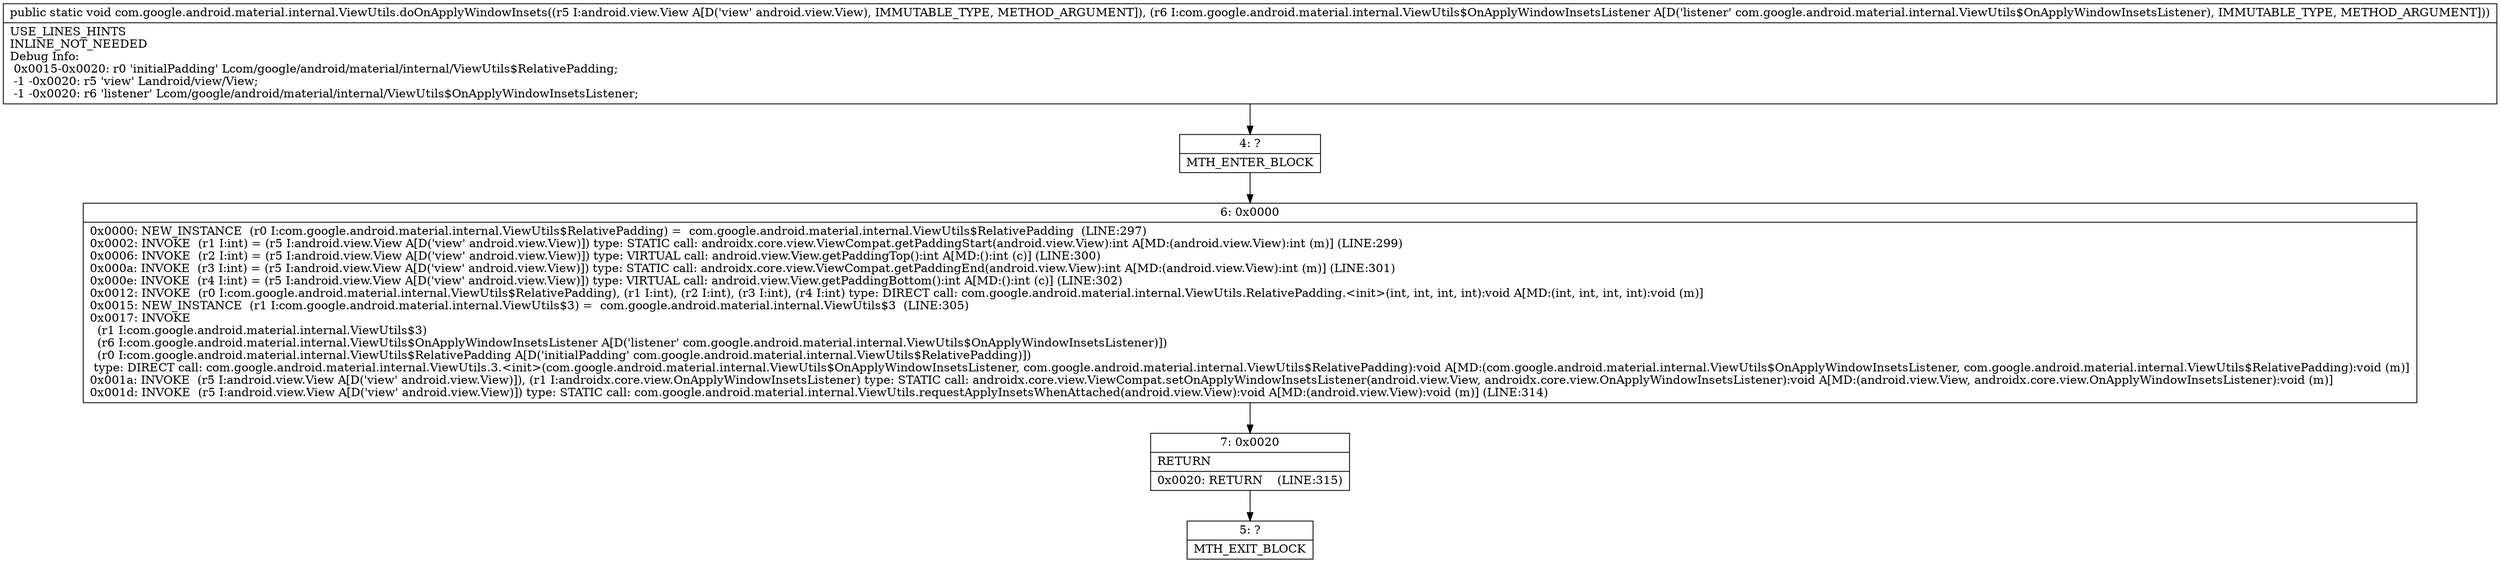 digraph "CFG forcom.google.android.material.internal.ViewUtils.doOnApplyWindowInsets(Landroid\/view\/View;Lcom\/google\/android\/material\/internal\/ViewUtils$OnApplyWindowInsetsListener;)V" {
Node_4 [shape=record,label="{4\:\ ?|MTH_ENTER_BLOCK\l}"];
Node_6 [shape=record,label="{6\:\ 0x0000|0x0000: NEW_INSTANCE  (r0 I:com.google.android.material.internal.ViewUtils$RelativePadding) =  com.google.android.material.internal.ViewUtils$RelativePadding  (LINE:297)\l0x0002: INVOKE  (r1 I:int) = (r5 I:android.view.View A[D('view' android.view.View)]) type: STATIC call: androidx.core.view.ViewCompat.getPaddingStart(android.view.View):int A[MD:(android.view.View):int (m)] (LINE:299)\l0x0006: INVOKE  (r2 I:int) = (r5 I:android.view.View A[D('view' android.view.View)]) type: VIRTUAL call: android.view.View.getPaddingTop():int A[MD:():int (c)] (LINE:300)\l0x000a: INVOKE  (r3 I:int) = (r5 I:android.view.View A[D('view' android.view.View)]) type: STATIC call: androidx.core.view.ViewCompat.getPaddingEnd(android.view.View):int A[MD:(android.view.View):int (m)] (LINE:301)\l0x000e: INVOKE  (r4 I:int) = (r5 I:android.view.View A[D('view' android.view.View)]) type: VIRTUAL call: android.view.View.getPaddingBottom():int A[MD:():int (c)] (LINE:302)\l0x0012: INVOKE  (r0 I:com.google.android.material.internal.ViewUtils$RelativePadding), (r1 I:int), (r2 I:int), (r3 I:int), (r4 I:int) type: DIRECT call: com.google.android.material.internal.ViewUtils.RelativePadding.\<init\>(int, int, int, int):void A[MD:(int, int, int, int):void (m)]\l0x0015: NEW_INSTANCE  (r1 I:com.google.android.material.internal.ViewUtils$3) =  com.google.android.material.internal.ViewUtils$3  (LINE:305)\l0x0017: INVOKE  \l  (r1 I:com.google.android.material.internal.ViewUtils$3)\l  (r6 I:com.google.android.material.internal.ViewUtils$OnApplyWindowInsetsListener A[D('listener' com.google.android.material.internal.ViewUtils$OnApplyWindowInsetsListener)])\l  (r0 I:com.google.android.material.internal.ViewUtils$RelativePadding A[D('initialPadding' com.google.android.material.internal.ViewUtils$RelativePadding)])\l type: DIRECT call: com.google.android.material.internal.ViewUtils.3.\<init\>(com.google.android.material.internal.ViewUtils$OnApplyWindowInsetsListener, com.google.android.material.internal.ViewUtils$RelativePadding):void A[MD:(com.google.android.material.internal.ViewUtils$OnApplyWindowInsetsListener, com.google.android.material.internal.ViewUtils$RelativePadding):void (m)]\l0x001a: INVOKE  (r5 I:android.view.View A[D('view' android.view.View)]), (r1 I:androidx.core.view.OnApplyWindowInsetsListener) type: STATIC call: androidx.core.view.ViewCompat.setOnApplyWindowInsetsListener(android.view.View, androidx.core.view.OnApplyWindowInsetsListener):void A[MD:(android.view.View, androidx.core.view.OnApplyWindowInsetsListener):void (m)]\l0x001d: INVOKE  (r5 I:android.view.View A[D('view' android.view.View)]) type: STATIC call: com.google.android.material.internal.ViewUtils.requestApplyInsetsWhenAttached(android.view.View):void A[MD:(android.view.View):void (m)] (LINE:314)\l}"];
Node_7 [shape=record,label="{7\:\ 0x0020|RETURN\l|0x0020: RETURN    (LINE:315)\l}"];
Node_5 [shape=record,label="{5\:\ ?|MTH_EXIT_BLOCK\l}"];
MethodNode[shape=record,label="{public static void com.google.android.material.internal.ViewUtils.doOnApplyWindowInsets((r5 I:android.view.View A[D('view' android.view.View), IMMUTABLE_TYPE, METHOD_ARGUMENT]), (r6 I:com.google.android.material.internal.ViewUtils$OnApplyWindowInsetsListener A[D('listener' com.google.android.material.internal.ViewUtils$OnApplyWindowInsetsListener), IMMUTABLE_TYPE, METHOD_ARGUMENT]))  | USE_LINES_HINTS\lINLINE_NOT_NEEDED\lDebug Info:\l  0x0015\-0x0020: r0 'initialPadding' Lcom\/google\/android\/material\/internal\/ViewUtils$RelativePadding;\l  \-1 \-0x0020: r5 'view' Landroid\/view\/View;\l  \-1 \-0x0020: r6 'listener' Lcom\/google\/android\/material\/internal\/ViewUtils$OnApplyWindowInsetsListener;\l}"];
MethodNode -> Node_4;Node_4 -> Node_6;
Node_6 -> Node_7;
Node_7 -> Node_5;
}


